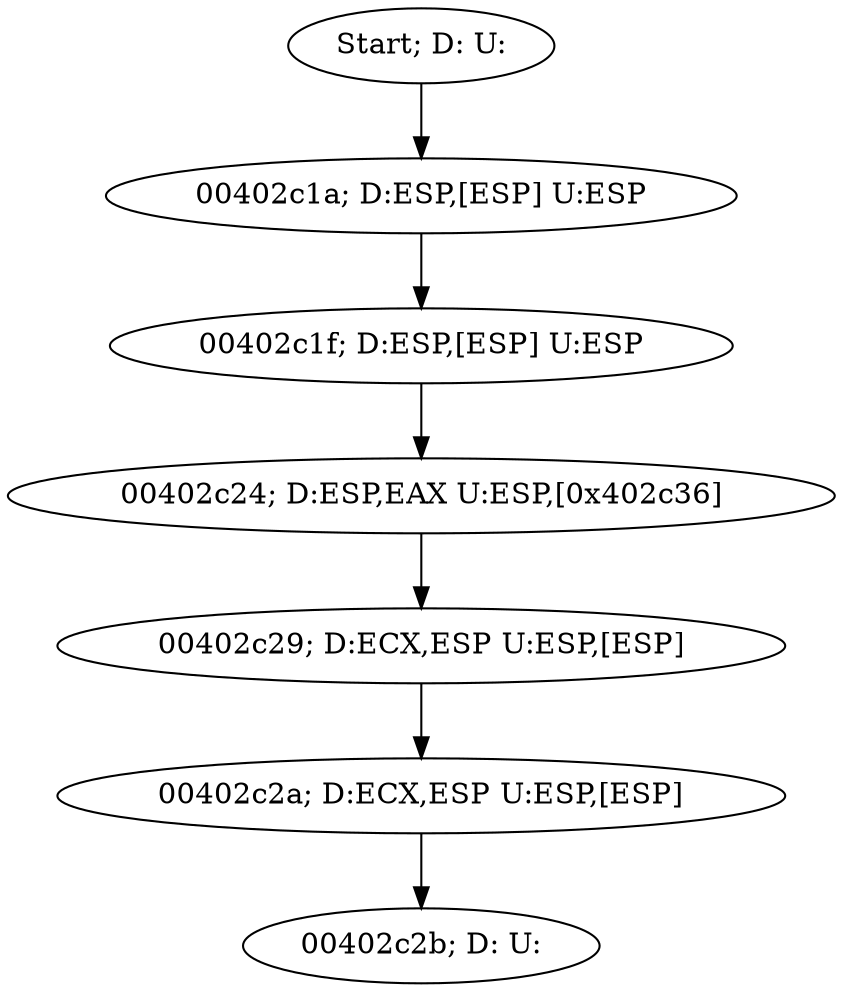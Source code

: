 digraph {
	n0 [label="Start; D: U:"]
	n1 [label="00402c1a; D:ESP,[ESP] U:ESP"]
	n2 [label="00402c1f; D:ESP,[ESP] U:ESP"]
	n3 [label="00402c24; D:ESP,EAX U:ESP,[0x402c36]"]
	n4 [label="00402c29; D:ECX,ESP U:ESP,[ESP]"]
	n5 [label="00402c2a; D:ECX,ESP U:ESP,[ESP]"]
	n6 [label="00402c2b; D: U:"]

	n0 -> n1
	n1 -> n2
	n2 -> n3
	n3 -> n4
	n4 -> n5
	n5 -> n6

}